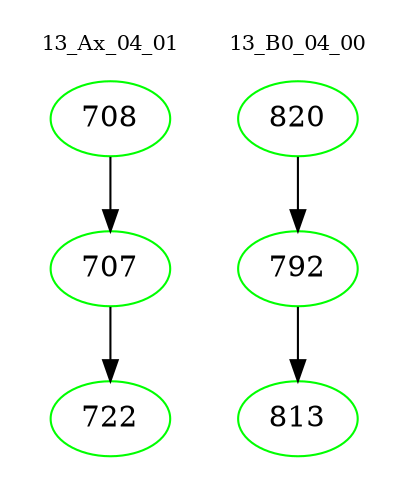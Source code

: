 digraph{
subgraph cluster_0 {
color = white
label = "13_Ax_04_01";
fontsize=10;
T0_708 [label="708", color="green"]
T0_708 -> T0_707 [color="black"]
T0_707 [label="707", color="green"]
T0_707 -> T0_722 [color="black"]
T0_722 [label="722", color="green"]
}
subgraph cluster_1 {
color = white
label = "13_B0_04_00";
fontsize=10;
T1_820 [label="820", color="green"]
T1_820 -> T1_792 [color="black"]
T1_792 [label="792", color="green"]
T1_792 -> T1_813 [color="black"]
T1_813 [label="813", color="green"]
}
}
